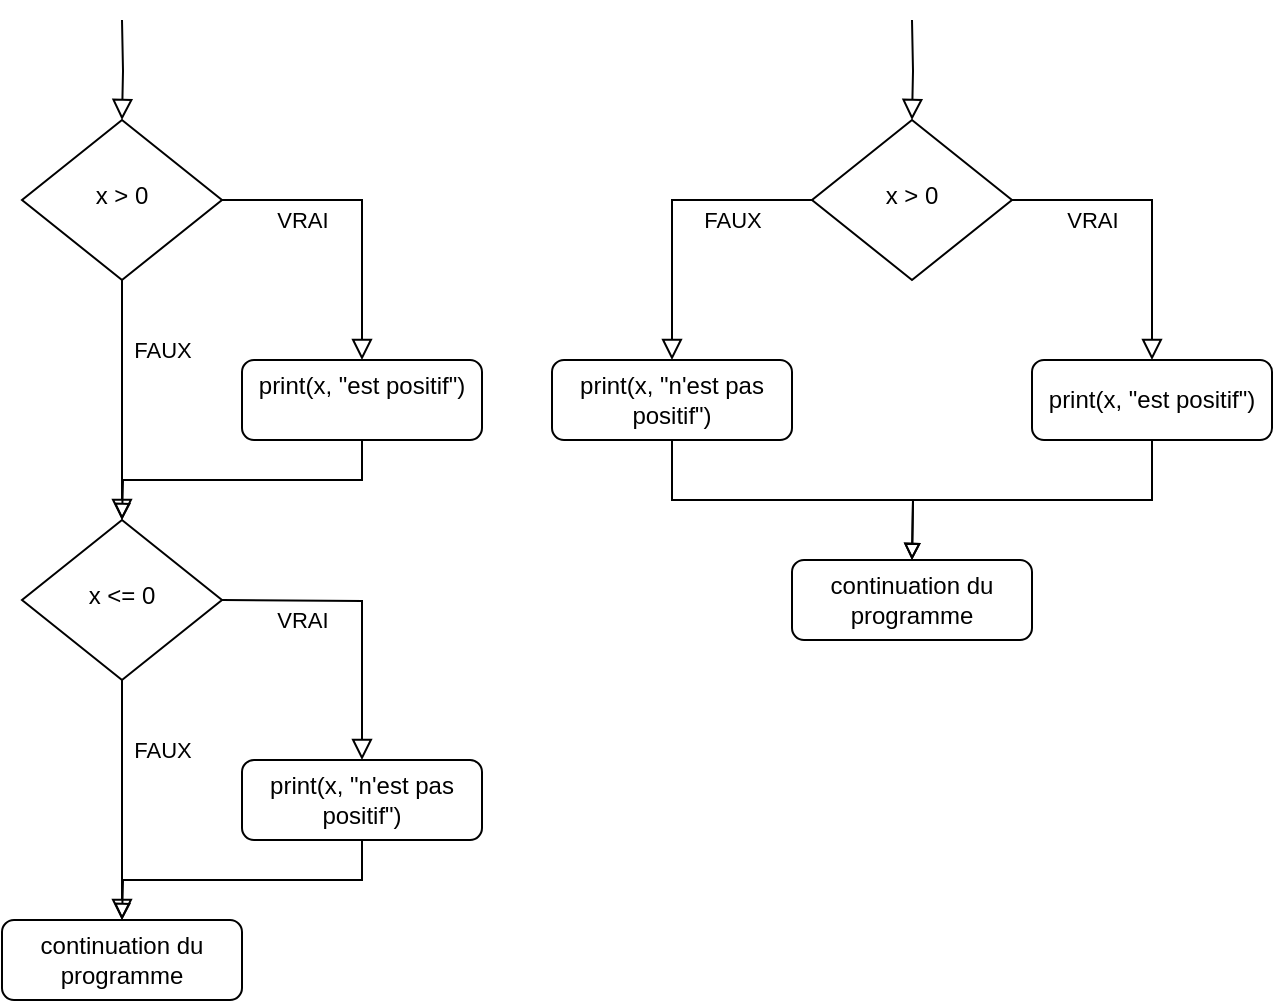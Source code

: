 <mxfile version="14.7.7" type="github">
  <diagram id="kRjCdBGuNnbDda0jeAZk" name="Page-1">
    <mxGraphModel dx="1422" dy="724" grid="1" gridSize="10" guides="1" tooltips="1" connect="1" arrows="1" fold="1" page="1" pageScale="1" pageWidth="1169" pageHeight="827" math="0" shadow="0">
      <root>
        <mxCell id="0" />
        <mxCell id="1" parent="0" />
        <mxCell id="R1DGlNHLMWb3M8F5U4gN-1" value="" style="rounded=0;html=1;jettySize=auto;orthogonalLoop=1;fontSize=11;endArrow=block;endFill=0;endSize=8;strokeWidth=1;shadow=0;labelBackgroundColor=none;edgeStyle=orthogonalEdgeStyle;" edge="1" parent="1" target="R1DGlNHLMWb3M8F5U4gN-5">
          <mxGeometry relative="1" as="geometry">
            <mxPoint x="535" y="120" as="sourcePoint" />
          </mxGeometry>
        </mxCell>
        <mxCell id="R1DGlNHLMWb3M8F5U4gN-3" value="FAUX" style="rounded=0;html=1;jettySize=auto;orthogonalLoop=1;fontSize=11;endArrow=block;endFill=0;endSize=8;strokeWidth=1;shadow=0;labelBackgroundColor=none;edgeStyle=orthogonalEdgeStyle;entryX=0.5;entryY=0;entryDx=0;entryDy=0;exitX=0;exitY=0.5;exitDx=0;exitDy=0;" edge="1" parent="1" source="R1DGlNHLMWb3M8F5U4gN-5" target="R1DGlNHLMWb3M8F5U4gN-9">
          <mxGeometry x="-0.467" y="10" relative="1" as="geometry">
            <mxPoint as="offset" />
            <mxPoint x="535" y="290" as="targetPoint" />
          </mxGeometry>
        </mxCell>
        <mxCell id="R1DGlNHLMWb3M8F5U4gN-4" value="VRAI" style="edgeStyle=orthogonalEdgeStyle;rounded=0;html=1;jettySize=auto;orthogonalLoop=1;fontSize=11;endArrow=block;endFill=0;endSize=8;strokeWidth=1;shadow=0;labelBackgroundColor=none;" edge="1" parent="1" source="R1DGlNHLMWb3M8F5U4gN-5" target="R1DGlNHLMWb3M8F5U4gN-7">
          <mxGeometry x="-0.467" y="-10" relative="1" as="geometry">
            <mxPoint as="offset" />
          </mxGeometry>
        </mxCell>
        <mxCell id="R1DGlNHLMWb3M8F5U4gN-5" value="x &amp;gt; 0" style="rhombus;whiteSpace=wrap;html=1;shadow=0;fontFamily=Helvetica;fontSize=12;align=center;strokeWidth=1;spacing=6;spacingTop=-4;" vertex="1" parent="1">
          <mxGeometry x="485" y="170" width="100" height="80" as="geometry" />
        </mxCell>
        <mxCell id="R1DGlNHLMWb3M8F5U4gN-6" style="edgeStyle=orthogonalEdgeStyle;rounded=0;orthogonalLoop=1;jettySize=auto;html=1;exitX=0.5;exitY=1;exitDx=0;exitDy=0;endArrow=block;endFill=0;" edge="1" parent="1" source="R1DGlNHLMWb3M8F5U4gN-7">
          <mxGeometry relative="1" as="geometry">
            <mxPoint x="535" y="390" as="targetPoint" />
          </mxGeometry>
        </mxCell>
        <mxCell id="R1DGlNHLMWb3M8F5U4gN-7" value="print(x, &quot;est positif&quot;)" style="rounded=1;whiteSpace=wrap;html=1;fontSize=12;glass=0;strokeWidth=1;shadow=0;" vertex="1" parent="1">
          <mxGeometry x="595" y="290" width="120" height="40" as="geometry" />
        </mxCell>
        <mxCell id="R1DGlNHLMWb3M8F5U4gN-8" style="edgeStyle=orthogonalEdgeStyle;rounded=0;orthogonalLoop=1;jettySize=auto;html=1;exitX=0.5;exitY=1;exitDx=0;exitDy=0;endArrow=block;endFill=0;" edge="1" parent="1" source="R1DGlNHLMWb3M8F5U4gN-9">
          <mxGeometry relative="1" as="geometry">
            <mxPoint x="535" y="390" as="targetPoint" />
          </mxGeometry>
        </mxCell>
        <mxCell id="R1DGlNHLMWb3M8F5U4gN-9" value="print(x, &quot;n&#39;est pas positif&quot;)" style="rounded=1;whiteSpace=wrap;html=1;fontSize=12;glass=0;strokeWidth=1;shadow=0;" vertex="1" parent="1">
          <mxGeometry x="355" y="290" width="120" height="40" as="geometry" />
        </mxCell>
        <mxCell id="R1DGlNHLMWb3M8F5U4gN-10" value="continuation du programme" style="rounded=1;whiteSpace=wrap;html=1;fontSize=12;glass=0;strokeWidth=1;shadow=0;" vertex="1" parent="1">
          <mxGeometry x="475" y="390" width="120" height="40" as="geometry" />
        </mxCell>
        <mxCell id="R1DGlNHLMWb3M8F5U4gN-11" value="" style="rounded=0;html=1;jettySize=auto;orthogonalLoop=1;fontSize=11;endArrow=block;endFill=0;endSize=8;strokeWidth=1;shadow=0;labelBackgroundColor=none;edgeStyle=orthogonalEdgeStyle;" edge="1" parent="1" target="R1DGlNHLMWb3M8F5U4gN-15">
          <mxGeometry relative="1" as="geometry">
            <mxPoint x="140" y="120" as="sourcePoint" />
          </mxGeometry>
        </mxCell>
        <mxCell id="R1DGlNHLMWb3M8F5U4gN-13" value="FAUX" style="rounded=0;html=1;jettySize=auto;orthogonalLoop=1;fontSize=11;endArrow=block;endFill=0;endSize=8;strokeWidth=1;shadow=0;labelBackgroundColor=none;edgeStyle=orthogonalEdgeStyle;exitX=0.5;exitY=1;exitDx=0;exitDy=0;" edge="1" parent="1" source="R1DGlNHLMWb3M8F5U4gN-15" target="R1DGlNHLMWb3M8F5U4gN-21">
          <mxGeometry x="-0.429" y="20" relative="1" as="geometry">
            <mxPoint as="offset" />
            <mxPoint x="20" y="290" as="targetPoint" />
          </mxGeometry>
        </mxCell>
        <mxCell id="R1DGlNHLMWb3M8F5U4gN-14" value="VRAI" style="edgeStyle=orthogonalEdgeStyle;rounded=0;html=1;jettySize=auto;orthogonalLoop=1;fontSize=11;endArrow=block;endFill=0;endSize=8;strokeWidth=1;shadow=0;labelBackgroundColor=none;" edge="1" parent="1" source="R1DGlNHLMWb3M8F5U4gN-15" target="R1DGlNHLMWb3M8F5U4gN-17">
          <mxGeometry x="-0.467" y="-10" relative="1" as="geometry">
            <mxPoint as="offset" />
          </mxGeometry>
        </mxCell>
        <mxCell id="R1DGlNHLMWb3M8F5U4gN-15" value="x &amp;gt; 0" style="rhombus;whiteSpace=wrap;html=1;shadow=0;fontFamily=Helvetica;fontSize=12;align=center;strokeWidth=1;spacing=6;spacingTop=-4;" vertex="1" parent="1">
          <mxGeometry x="90" y="170" width="100" height="80" as="geometry" />
        </mxCell>
        <mxCell id="R1DGlNHLMWb3M8F5U4gN-16" style="edgeStyle=orthogonalEdgeStyle;rounded=0;orthogonalLoop=1;jettySize=auto;html=1;exitX=0.5;exitY=1;exitDx=0;exitDy=0;endArrow=block;endFill=0;" edge="1" parent="1" source="R1DGlNHLMWb3M8F5U4gN-17">
          <mxGeometry relative="1" as="geometry">
            <mxPoint x="140" y="370" as="targetPoint" />
          </mxGeometry>
        </mxCell>
        <mxCell id="R1DGlNHLMWb3M8F5U4gN-17" value="&#xa;print(x, &quot;est positif&quot;)&#xa;&#xa;" style="rounded=1;whiteSpace=wrap;html=1;fontSize=12;glass=0;strokeWidth=1;shadow=0;" vertex="1" parent="1">
          <mxGeometry x="200" y="290" width="120" height="40" as="geometry" />
        </mxCell>
        <mxCell id="R1DGlNHLMWb3M8F5U4gN-20" value="continuation du programme" style="rounded=1;whiteSpace=wrap;html=1;fontSize=12;glass=0;strokeWidth=1;shadow=0;" vertex="1" parent="1">
          <mxGeometry x="80" y="570" width="120" height="40" as="geometry" />
        </mxCell>
        <mxCell id="R1DGlNHLMWb3M8F5U4gN-21" value="x &amp;lt;= 0" style="rhombus;whiteSpace=wrap;html=1;shadow=0;fontFamily=Helvetica;fontSize=12;align=center;strokeWidth=1;spacing=6;spacingTop=-4;" vertex="1" parent="1">
          <mxGeometry x="90" y="370" width="100" height="80" as="geometry" />
        </mxCell>
        <mxCell id="R1DGlNHLMWb3M8F5U4gN-22" value="FAUX" style="rounded=0;html=1;jettySize=auto;orthogonalLoop=1;fontSize=11;endArrow=block;endFill=0;endSize=8;strokeWidth=1;shadow=0;labelBackgroundColor=none;edgeStyle=orthogonalEdgeStyle;exitX=0.5;exitY=1;exitDx=0;exitDy=0;" edge="1" parent="1">
          <mxGeometry x="-0.429" y="20" relative="1" as="geometry">
            <mxPoint as="offset" />
            <mxPoint x="140" y="570" as="targetPoint" />
            <mxPoint x="140" y="450" as="sourcePoint" />
          </mxGeometry>
        </mxCell>
        <mxCell id="R1DGlNHLMWb3M8F5U4gN-23" value="VRAI" style="edgeStyle=orthogonalEdgeStyle;rounded=0;html=1;jettySize=auto;orthogonalLoop=1;fontSize=11;endArrow=block;endFill=0;endSize=8;strokeWidth=1;shadow=0;labelBackgroundColor=none;" edge="1" parent="1" target="R1DGlNHLMWb3M8F5U4gN-25">
          <mxGeometry x="-0.467" y="-10" relative="1" as="geometry">
            <mxPoint as="offset" />
            <mxPoint x="190" y="410" as="sourcePoint" />
          </mxGeometry>
        </mxCell>
        <mxCell id="R1DGlNHLMWb3M8F5U4gN-24" style="edgeStyle=orthogonalEdgeStyle;rounded=0;orthogonalLoop=1;jettySize=auto;html=1;exitX=0.5;exitY=1;exitDx=0;exitDy=0;endArrow=block;endFill=0;" edge="1" parent="1" source="R1DGlNHLMWb3M8F5U4gN-25">
          <mxGeometry relative="1" as="geometry">
            <mxPoint x="140" y="570" as="targetPoint" />
          </mxGeometry>
        </mxCell>
        <mxCell id="R1DGlNHLMWb3M8F5U4gN-25" value="print(x, &quot;n&#39;est pas positif&quot;)" style="rounded=1;whiteSpace=wrap;html=1;fontSize=12;glass=0;strokeWidth=1;shadow=0;" vertex="1" parent="1">
          <mxGeometry x="200" y="490" width="120" height="40" as="geometry" />
        </mxCell>
      </root>
    </mxGraphModel>
  </diagram>
</mxfile>
